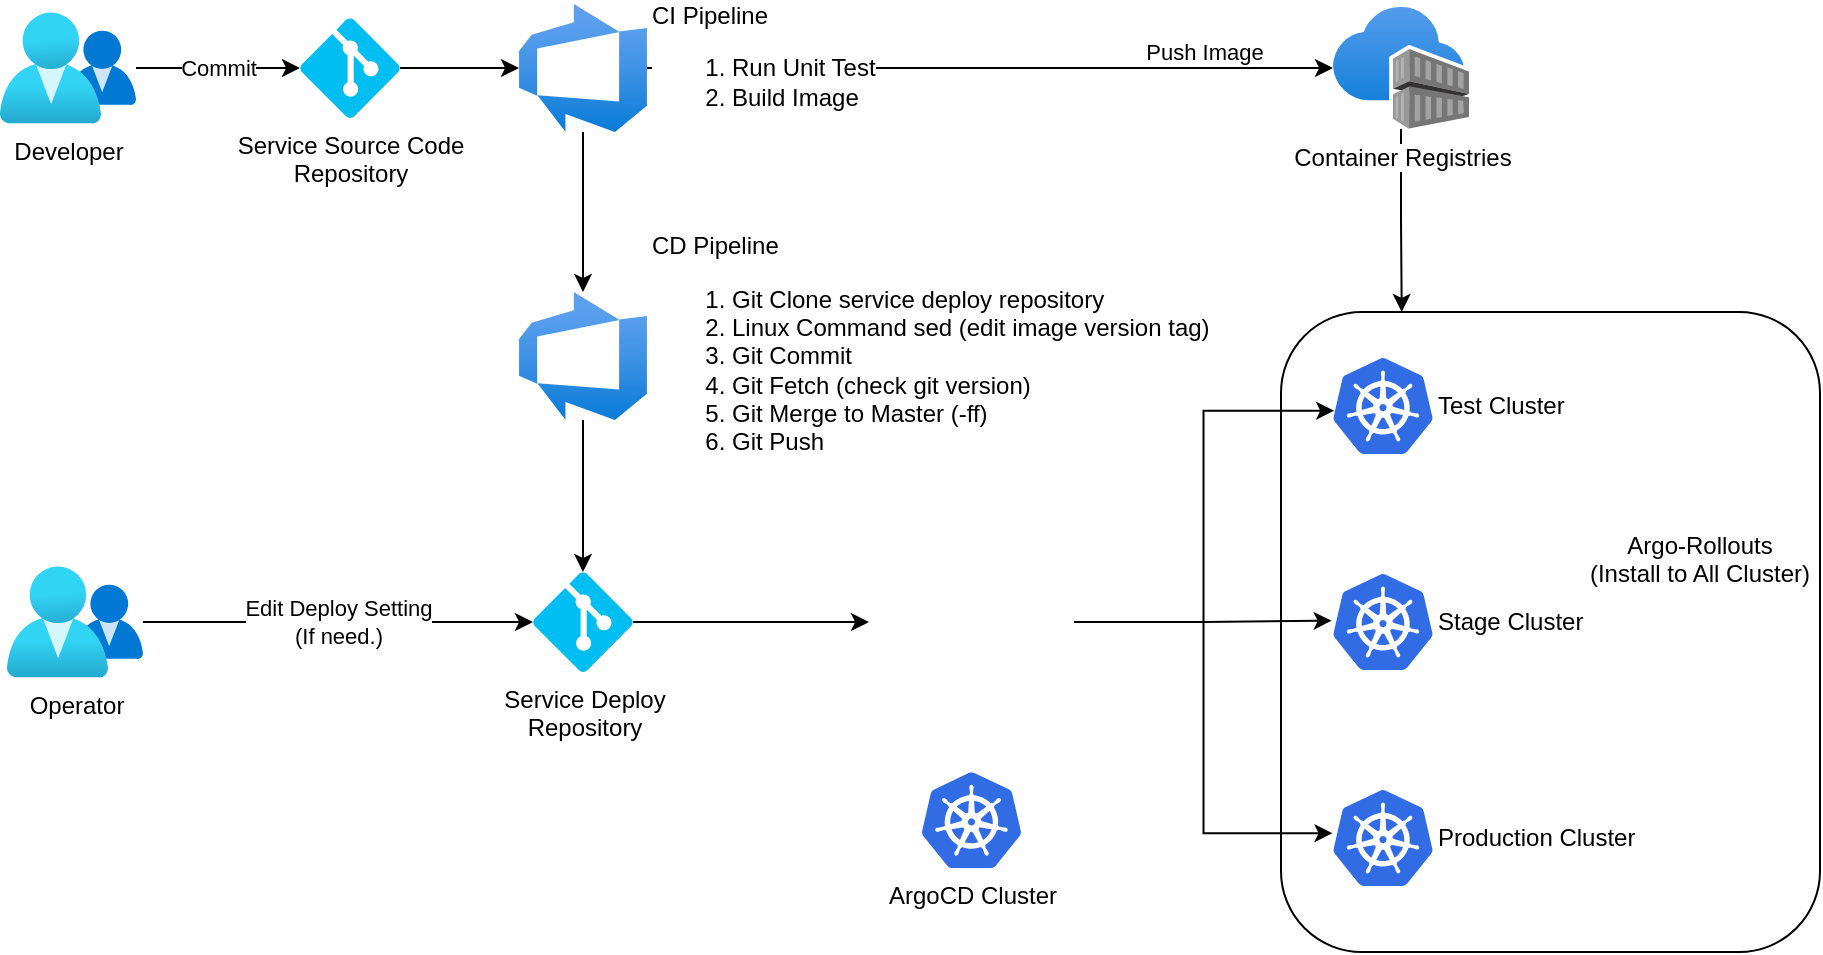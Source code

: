 <mxfile version="19.0.3" type="device"><diagram id="WI9T0HZ2pTsCkuznbFz-" name="Page-1"><mxGraphModel dx="1422" dy="857" grid="1" gridSize="10" guides="1" tooltips="1" connect="1" arrows="1" fold="1" page="1" pageScale="1" pageWidth="827" pageHeight="1169" math="0" shadow="0"><root><mxCell id="0"/><mxCell id="1" parent="0"/><mxCell id="ZbMo3GRtVcUucu5osk9V-32" value="" style="rounded=1;whiteSpace=wrap;html=1;" vertex="1" parent="1"><mxGeometry x="700.5" y="324" width="269.5" height="320" as="geometry"/></mxCell><mxCell id="ZbMo3GRtVcUucu5osk9V-12" value="" style="edgeStyle=orthogonalEdgeStyle;rounded=0;orthogonalLoop=1;jettySize=auto;html=1;" edge="1" parent="1" source="ZbMo3GRtVcUucu5osk9V-2" target="ZbMo3GRtVcUucu5osk9V-6"><mxGeometry relative="1" as="geometry"/></mxCell><mxCell id="ZbMo3GRtVcUucu5osk9V-2" value="Service Source Code&lt;br&gt;Repository" style="verticalLabelPosition=bottom;html=1;verticalAlign=top;align=center;strokeColor=none;fillColor=#00BEF2;shape=mxgraph.azure.git_repository;" vertex="1" parent="1"><mxGeometry x="210" y="177" width="50" height="50" as="geometry"/></mxCell><mxCell id="ZbMo3GRtVcUucu5osk9V-27" value="" style="edgeStyle=orthogonalEdgeStyle;rounded=0;orthogonalLoop=1;jettySize=auto;html=1;" edge="1" parent="1" source="ZbMo3GRtVcUucu5osk9V-3" target="ZbMo3GRtVcUucu5osk9V-25"><mxGeometry relative="1" as="geometry"/></mxCell><mxCell id="ZbMo3GRtVcUucu5osk9V-3" value="Service Deploy&lt;br&gt;Repository" style="verticalLabelPosition=bottom;html=1;verticalAlign=top;align=center;strokeColor=none;fillColor=#00BEF2;shape=mxgraph.azure.git_repository;" vertex="1" parent="1"><mxGeometry x="326.5" y="454" width="50" height="50" as="geometry"/></mxCell><mxCell id="ZbMo3GRtVcUucu5osk9V-14" value="Push Image" style="edgeStyle=orthogonalEdgeStyle;rounded=0;orthogonalLoop=1;jettySize=auto;html=1;align=center;" edge="1" parent="1" source="ZbMo3GRtVcUucu5osk9V-6" target="ZbMo3GRtVcUucu5osk9V-13"><mxGeometry x="0.625" y="8" relative="1" as="geometry"><mxPoint as="offset"/></mxGeometry></mxCell><mxCell id="ZbMo3GRtVcUucu5osk9V-16" value="" style="edgeStyle=orthogonalEdgeStyle;rounded=0;orthogonalLoop=1;jettySize=auto;html=1;" edge="1" parent="1" source="ZbMo3GRtVcUucu5osk9V-6" target="ZbMo3GRtVcUucu5osk9V-15"><mxGeometry relative="1" as="geometry"/></mxCell><mxCell id="ZbMo3GRtVcUucu5osk9V-6" value="&lt;div&gt;CI Pipeline&lt;/div&gt;&lt;ol&gt;&lt;li&gt;Run Unit Test&lt;br&gt;&lt;/li&gt;&lt;li&gt;Build Image&lt;/li&gt;&lt;/ol&gt;" style="aspect=fixed;html=1;points=[];align=left;image;fontSize=12;image=img/lib/azure2/devops/Azure_DevOps.svg;labelPosition=right;verticalLabelPosition=middle;verticalAlign=middle;" vertex="1" parent="1"><mxGeometry x="319.5" y="170" width="64" height="64" as="geometry"/></mxCell><mxCell id="ZbMo3GRtVcUucu5osk9V-10" value="Commit" style="edgeStyle=orthogonalEdgeStyle;rounded=0;orthogonalLoop=1;jettySize=auto;html=1;entryX=0;entryY=0.5;entryDx=0;entryDy=0;entryPerimeter=0;" edge="1" parent="1" source="ZbMo3GRtVcUucu5osk9V-9" target="ZbMo3GRtVcUucu5osk9V-2"><mxGeometry relative="1" as="geometry"><mxPoint x="170" y="202" as="targetPoint"/></mxGeometry></mxCell><mxCell id="ZbMo3GRtVcUucu5osk9V-9" value="Developer" style="aspect=fixed;html=1;points=[];align=center;image;fontSize=12;image=img/lib/azure2/identity/Groups.svg;" vertex="1" parent="1"><mxGeometry x="60" y="174" width="68" height="56.0" as="geometry"/></mxCell><mxCell id="ZbMo3GRtVcUucu5osk9V-34" style="edgeStyle=orthogonalEdgeStyle;rounded=0;orthogonalLoop=1;jettySize=auto;html=1;entryX=0.224;entryY=0;entryDx=0;entryDy=0;entryPerimeter=0;" edge="1" parent="1" source="ZbMo3GRtVcUucu5osk9V-13" target="ZbMo3GRtVcUucu5osk9V-32"><mxGeometry relative="1" as="geometry"/></mxCell><mxCell id="ZbMo3GRtVcUucu5osk9V-13" value="Container Registries" style="aspect=fixed;html=1;points=[];align=center;image;fontSize=12;image=img/lib/azure2/containers/Container_Registries.svg;" vertex="1" parent="1"><mxGeometry x="726.5" y="171.5" width="68" height="61" as="geometry"/></mxCell><mxCell id="ZbMo3GRtVcUucu5osk9V-17" style="edgeStyle=orthogonalEdgeStyle;rounded=0;orthogonalLoop=1;jettySize=auto;html=1;entryX=0.5;entryY=0;entryDx=0;entryDy=0;entryPerimeter=0;" edge="1" parent="1" source="ZbMo3GRtVcUucu5osk9V-15" target="ZbMo3GRtVcUucu5osk9V-3"><mxGeometry relative="1" as="geometry"/></mxCell><mxCell id="ZbMo3GRtVcUucu5osk9V-15" value="&lt;div&gt;CD Pipeline&lt;/div&gt;&lt;ol&gt;&lt;li&gt;Git Clone service deploy repository&lt;/li&gt;&lt;li&gt;Linux Command sed (edit image version tag)&lt;/li&gt;&lt;li&gt;Git Commit&lt;/li&gt;&lt;li&gt;Git&amp;nbsp;Fetch (check git version)&lt;/li&gt;&lt;li&gt;Git Merge to Master (-ff)&lt;/li&gt;&lt;li&gt;Git Push&lt;/li&gt;&lt;/ol&gt;" style="aspect=fixed;html=1;points=[];align=left;image;fontSize=12;image=img/lib/azure2/devops/Azure_DevOps.svg;labelPosition=right;verticalLabelPosition=middle;verticalAlign=middle;" vertex="1" parent="1"><mxGeometry x="319.5" y="314" width="64" height="64" as="geometry"/></mxCell><mxCell id="ZbMo3GRtVcUucu5osk9V-19" value="Edit Deploy Setting&lt;br&gt;(If need.)" style="edgeStyle=orthogonalEdgeStyle;rounded=0;orthogonalLoop=1;jettySize=auto;html=1;entryX=0;entryY=0.5;entryDx=0;entryDy=0;entryPerimeter=0;" edge="1" parent="1" source="ZbMo3GRtVcUucu5osk9V-18" target="ZbMo3GRtVcUucu5osk9V-3"><mxGeometry relative="1" as="geometry"/></mxCell><mxCell id="ZbMo3GRtVcUucu5osk9V-18" value="Operator" style="aspect=fixed;html=1;points=[];align=center;image;fontSize=12;image=img/lib/azure2/identity/Groups.svg;" vertex="1" parent="1"><mxGeometry x="63.5" y="451" width="68" height="56.0" as="geometry"/></mxCell><mxCell id="ZbMo3GRtVcUucu5osk9V-20" value="Test Cluster" style="sketch=0;aspect=fixed;html=1;points=[];align=left;image;fontSize=12;image=img/lib/mscae/Kubernetes.svg;labelPosition=right;verticalLabelPosition=middle;verticalAlign=middle;" vertex="1" parent="1"><mxGeometry x="726.5" y="347" width="50" height="48" as="geometry"/></mxCell><mxCell id="ZbMo3GRtVcUucu5osk9V-21" value="Stage Cluster" style="sketch=0;aspect=fixed;html=1;points=[];align=left;image;fontSize=12;image=img/lib/mscae/Kubernetes.svg;labelPosition=right;verticalLabelPosition=middle;verticalAlign=middle;" vertex="1" parent="1"><mxGeometry x="726.5" y="455" width="50" height="48" as="geometry"/></mxCell><mxCell id="ZbMo3GRtVcUucu5osk9V-22" value="Production Cluster" style="sketch=0;aspect=fixed;html=1;points=[];align=left;image;fontSize=12;image=img/lib/mscae/Kubernetes.svg;labelPosition=right;verticalLabelPosition=middle;verticalAlign=middle;" vertex="1" parent="1"><mxGeometry x="726.5" y="563" width="50" height="48" as="geometry"/></mxCell><mxCell id="ZbMo3GRtVcUucu5osk9V-24" value="Argo-Rollouts&#10;(Install to All Cluster)" style="shape=image;verticalLabelPosition=bottom;labelBackgroundColor=default;verticalAlign=top;aspect=fixed;imageAspect=0;image=https://argoproj.github.io/static/3748e3a7881fe3b037f2401b65943dc0/93d75/rollouts.png;" vertex="1" parent="1"><mxGeometry x="870" y="347" width="80" height="80" as="geometry"/></mxCell><mxCell id="ZbMo3GRtVcUucu5osk9V-26" value="" style="group" vertex="1" connectable="0" parent="1"><mxGeometry x="494.5" y="404.0" width="102.5" height="198.14" as="geometry"/></mxCell><mxCell id="ZbMo3GRtVcUucu5osk9V-23" value="ArgoCD Cluster&lt;br&gt;" style="sketch=0;aspect=fixed;html=1;points=[];align=center;image;fontSize=12;image=img/lib/mscae/Kubernetes.svg;labelPosition=center;verticalLabelPosition=bottom;verticalAlign=top;" vertex="1" parent="ZbMo3GRtVcUucu5osk9V-26"><mxGeometry x="26.25" y="150.14" width="50" height="48" as="geometry"/></mxCell><mxCell id="ZbMo3GRtVcUucu5osk9V-25" value="" style="shape=image;verticalLabelPosition=bottom;labelBackgroundColor=default;verticalAlign=top;aspect=fixed;imageAspect=0;image=https://cncf-branding.netlify.app/img/projects/argo/stacked/color/argo-stacked-color.png;" vertex="1" parent="ZbMo3GRtVcUucu5osk9V-26"><mxGeometry width="102.5" height="150.14" as="geometry"/></mxCell><mxCell id="ZbMo3GRtVcUucu5osk9V-28" style="edgeStyle=orthogonalEdgeStyle;rounded=0;orthogonalLoop=1;jettySize=auto;html=1;entryX=-0.013;entryY=0.486;entryDx=0;entryDy=0;entryPerimeter=0;" edge="1" parent="1" source="ZbMo3GRtVcUucu5osk9V-25" target="ZbMo3GRtVcUucu5osk9V-21"><mxGeometry relative="1" as="geometry"/></mxCell><mxCell id="ZbMo3GRtVcUucu5osk9V-29" style="edgeStyle=orthogonalEdgeStyle;rounded=0;orthogonalLoop=1;jettySize=auto;html=1;entryX=-0.005;entryY=0.45;entryDx=0;entryDy=0;entryPerimeter=0;" edge="1" parent="1" source="ZbMo3GRtVcUucu5osk9V-25" target="ZbMo3GRtVcUucu5osk9V-22"><mxGeometry relative="1" as="geometry"/></mxCell><mxCell id="ZbMo3GRtVcUucu5osk9V-30" style="edgeStyle=orthogonalEdgeStyle;rounded=0;orthogonalLoop=1;jettySize=auto;html=1;entryX=0.012;entryY=0.549;entryDx=0;entryDy=0;entryPerimeter=0;" edge="1" parent="1" source="ZbMo3GRtVcUucu5osk9V-25" target="ZbMo3GRtVcUucu5osk9V-20"><mxGeometry relative="1" as="geometry"/></mxCell></root></mxGraphModel></diagram></mxfile>